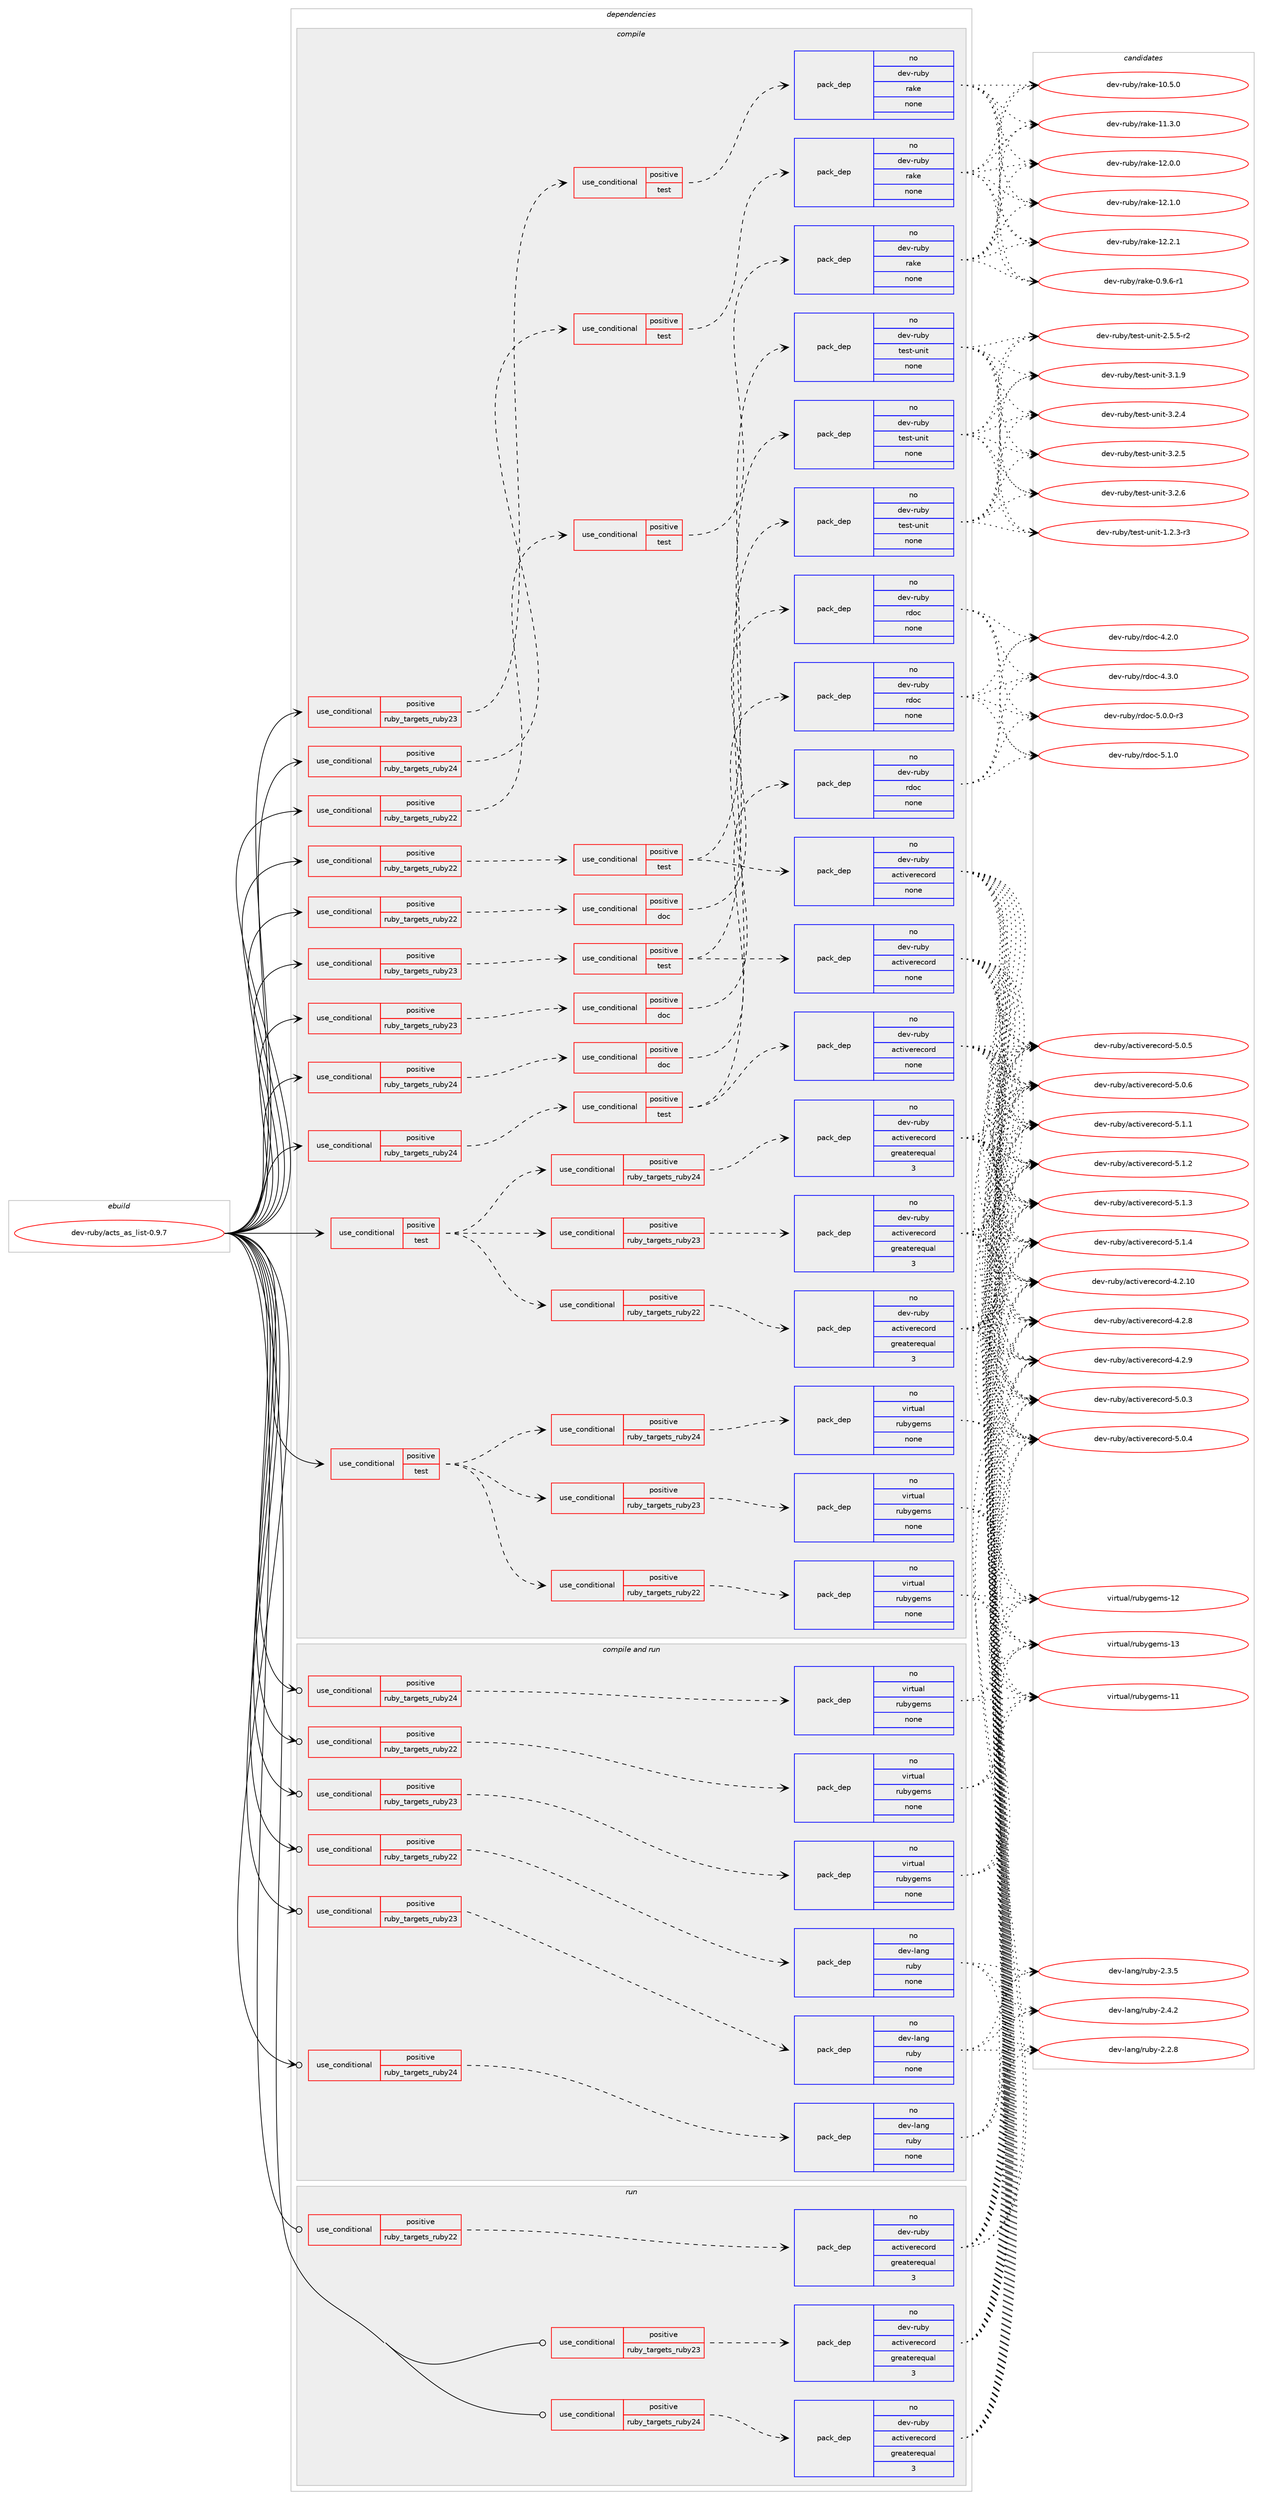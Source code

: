 digraph prolog {

# *************
# Graph options
# *************

newrank=true;
concentrate=true;
compound=true;
graph [rankdir=LR,fontname=Helvetica,fontsize=10,ranksep=1.5];#, ranksep=2.5, nodesep=0.2];
edge  [arrowhead=vee];
node  [fontname=Helvetica,fontsize=10];

# **********
# The ebuild
# **********

subgraph cluster_leftcol {
color=gray;
rank=same;
label=<<i>ebuild</i>>;
id [label="dev-ruby/acts_as_list-0.9.7", color=red, width=4, href="../dev-ruby/acts_as_list-0.9.7.svg"];
}

# ****************
# The dependencies
# ****************

subgraph cluster_midcol {
color=gray;
label=<<i>dependencies</i>>;
subgraph cluster_compile {
fillcolor="#eeeeee";
style=filled;
label=<<i>compile</i>>;
subgraph cond50872 {
dependency226817 [label=<<TABLE BORDER="0" CELLBORDER="1" CELLSPACING="0" CELLPADDING="4"><TR><TD ROWSPAN="3" CELLPADDING="10">use_conditional</TD></TR><TR><TD>positive</TD></TR><TR><TD>ruby_targets_ruby22</TD></TR></TABLE>>, shape=none, color=red];
subgraph cond50873 {
dependency226818 [label=<<TABLE BORDER="0" CELLBORDER="1" CELLSPACING="0" CELLPADDING="4"><TR><TD ROWSPAN="3" CELLPADDING="10">use_conditional</TD></TR><TR><TD>positive</TD></TR><TR><TD>doc</TD></TR></TABLE>>, shape=none, color=red];
subgraph pack171887 {
dependency226819 [label=<<TABLE BORDER="0" CELLBORDER="1" CELLSPACING="0" CELLPADDING="4" WIDTH="220"><TR><TD ROWSPAN="6" CELLPADDING="30">pack_dep</TD></TR><TR><TD WIDTH="110">no</TD></TR><TR><TD>dev-ruby</TD></TR><TR><TD>rdoc</TD></TR><TR><TD>none</TD></TR><TR><TD></TD></TR></TABLE>>, shape=none, color=blue];
}
dependency226818:e -> dependency226819:w [weight=20,style="dashed",arrowhead="vee"];
}
dependency226817:e -> dependency226818:w [weight=20,style="dashed",arrowhead="vee"];
}
id:e -> dependency226817:w [weight=20,style="solid",arrowhead="vee"];
subgraph cond50874 {
dependency226820 [label=<<TABLE BORDER="0" CELLBORDER="1" CELLSPACING="0" CELLPADDING="4"><TR><TD ROWSPAN="3" CELLPADDING="10">use_conditional</TD></TR><TR><TD>positive</TD></TR><TR><TD>ruby_targets_ruby22</TD></TR></TABLE>>, shape=none, color=red];
subgraph cond50875 {
dependency226821 [label=<<TABLE BORDER="0" CELLBORDER="1" CELLSPACING="0" CELLPADDING="4"><TR><TD ROWSPAN="3" CELLPADDING="10">use_conditional</TD></TR><TR><TD>positive</TD></TR><TR><TD>test</TD></TR></TABLE>>, shape=none, color=red];
subgraph pack171888 {
dependency226822 [label=<<TABLE BORDER="0" CELLBORDER="1" CELLSPACING="0" CELLPADDING="4" WIDTH="220"><TR><TD ROWSPAN="6" CELLPADDING="30">pack_dep</TD></TR><TR><TD WIDTH="110">no</TD></TR><TR><TD>dev-ruby</TD></TR><TR><TD>rake</TD></TR><TR><TD>none</TD></TR><TR><TD></TD></TR></TABLE>>, shape=none, color=blue];
}
dependency226821:e -> dependency226822:w [weight=20,style="dashed",arrowhead="vee"];
}
dependency226820:e -> dependency226821:w [weight=20,style="dashed",arrowhead="vee"];
}
id:e -> dependency226820:w [weight=20,style="solid",arrowhead="vee"];
subgraph cond50876 {
dependency226823 [label=<<TABLE BORDER="0" CELLBORDER="1" CELLSPACING="0" CELLPADDING="4"><TR><TD ROWSPAN="3" CELLPADDING="10">use_conditional</TD></TR><TR><TD>positive</TD></TR><TR><TD>ruby_targets_ruby22</TD></TR></TABLE>>, shape=none, color=red];
subgraph cond50877 {
dependency226824 [label=<<TABLE BORDER="0" CELLBORDER="1" CELLSPACING="0" CELLPADDING="4"><TR><TD ROWSPAN="3" CELLPADDING="10">use_conditional</TD></TR><TR><TD>positive</TD></TR><TR><TD>test</TD></TR></TABLE>>, shape=none, color=red];
subgraph pack171889 {
dependency226825 [label=<<TABLE BORDER="0" CELLBORDER="1" CELLSPACING="0" CELLPADDING="4" WIDTH="220"><TR><TD ROWSPAN="6" CELLPADDING="30">pack_dep</TD></TR><TR><TD WIDTH="110">no</TD></TR><TR><TD>dev-ruby</TD></TR><TR><TD>test-unit</TD></TR><TR><TD>none</TD></TR><TR><TD></TD></TR></TABLE>>, shape=none, color=blue];
}
dependency226824:e -> dependency226825:w [weight=20,style="dashed",arrowhead="vee"];
subgraph pack171890 {
dependency226826 [label=<<TABLE BORDER="0" CELLBORDER="1" CELLSPACING="0" CELLPADDING="4" WIDTH="220"><TR><TD ROWSPAN="6" CELLPADDING="30">pack_dep</TD></TR><TR><TD WIDTH="110">no</TD></TR><TR><TD>dev-ruby</TD></TR><TR><TD>activerecord</TD></TR><TR><TD>none</TD></TR><TR><TD></TD></TR></TABLE>>, shape=none, color=blue];
}
dependency226824:e -> dependency226826:w [weight=20,style="dashed",arrowhead="vee"];
}
dependency226823:e -> dependency226824:w [weight=20,style="dashed",arrowhead="vee"];
}
id:e -> dependency226823:w [weight=20,style="solid",arrowhead="vee"];
subgraph cond50878 {
dependency226827 [label=<<TABLE BORDER="0" CELLBORDER="1" CELLSPACING="0" CELLPADDING="4"><TR><TD ROWSPAN="3" CELLPADDING="10">use_conditional</TD></TR><TR><TD>positive</TD></TR><TR><TD>ruby_targets_ruby23</TD></TR></TABLE>>, shape=none, color=red];
subgraph cond50879 {
dependency226828 [label=<<TABLE BORDER="0" CELLBORDER="1" CELLSPACING="0" CELLPADDING="4"><TR><TD ROWSPAN="3" CELLPADDING="10">use_conditional</TD></TR><TR><TD>positive</TD></TR><TR><TD>doc</TD></TR></TABLE>>, shape=none, color=red];
subgraph pack171891 {
dependency226829 [label=<<TABLE BORDER="0" CELLBORDER="1" CELLSPACING="0" CELLPADDING="4" WIDTH="220"><TR><TD ROWSPAN="6" CELLPADDING="30">pack_dep</TD></TR><TR><TD WIDTH="110">no</TD></TR><TR><TD>dev-ruby</TD></TR><TR><TD>rdoc</TD></TR><TR><TD>none</TD></TR><TR><TD></TD></TR></TABLE>>, shape=none, color=blue];
}
dependency226828:e -> dependency226829:w [weight=20,style="dashed",arrowhead="vee"];
}
dependency226827:e -> dependency226828:w [weight=20,style="dashed",arrowhead="vee"];
}
id:e -> dependency226827:w [weight=20,style="solid",arrowhead="vee"];
subgraph cond50880 {
dependency226830 [label=<<TABLE BORDER="0" CELLBORDER="1" CELLSPACING="0" CELLPADDING="4"><TR><TD ROWSPAN="3" CELLPADDING="10">use_conditional</TD></TR><TR><TD>positive</TD></TR><TR><TD>ruby_targets_ruby23</TD></TR></TABLE>>, shape=none, color=red];
subgraph cond50881 {
dependency226831 [label=<<TABLE BORDER="0" CELLBORDER="1" CELLSPACING="0" CELLPADDING="4"><TR><TD ROWSPAN="3" CELLPADDING="10">use_conditional</TD></TR><TR><TD>positive</TD></TR><TR><TD>test</TD></TR></TABLE>>, shape=none, color=red];
subgraph pack171892 {
dependency226832 [label=<<TABLE BORDER="0" CELLBORDER="1" CELLSPACING="0" CELLPADDING="4" WIDTH="220"><TR><TD ROWSPAN="6" CELLPADDING="30">pack_dep</TD></TR><TR><TD WIDTH="110">no</TD></TR><TR><TD>dev-ruby</TD></TR><TR><TD>rake</TD></TR><TR><TD>none</TD></TR><TR><TD></TD></TR></TABLE>>, shape=none, color=blue];
}
dependency226831:e -> dependency226832:w [weight=20,style="dashed",arrowhead="vee"];
}
dependency226830:e -> dependency226831:w [weight=20,style="dashed",arrowhead="vee"];
}
id:e -> dependency226830:w [weight=20,style="solid",arrowhead="vee"];
subgraph cond50882 {
dependency226833 [label=<<TABLE BORDER="0" CELLBORDER="1" CELLSPACING="0" CELLPADDING="4"><TR><TD ROWSPAN="3" CELLPADDING="10">use_conditional</TD></TR><TR><TD>positive</TD></TR><TR><TD>ruby_targets_ruby23</TD></TR></TABLE>>, shape=none, color=red];
subgraph cond50883 {
dependency226834 [label=<<TABLE BORDER="0" CELLBORDER="1" CELLSPACING="0" CELLPADDING="4"><TR><TD ROWSPAN="3" CELLPADDING="10">use_conditional</TD></TR><TR><TD>positive</TD></TR><TR><TD>test</TD></TR></TABLE>>, shape=none, color=red];
subgraph pack171893 {
dependency226835 [label=<<TABLE BORDER="0" CELLBORDER="1" CELLSPACING="0" CELLPADDING="4" WIDTH="220"><TR><TD ROWSPAN="6" CELLPADDING="30">pack_dep</TD></TR><TR><TD WIDTH="110">no</TD></TR><TR><TD>dev-ruby</TD></TR><TR><TD>test-unit</TD></TR><TR><TD>none</TD></TR><TR><TD></TD></TR></TABLE>>, shape=none, color=blue];
}
dependency226834:e -> dependency226835:w [weight=20,style="dashed",arrowhead="vee"];
subgraph pack171894 {
dependency226836 [label=<<TABLE BORDER="0" CELLBORDER="1" CELLSPACING="0" CELLPADDING="4" WIDTH="220"><TR><TD ROWSPAN="6" CELLPADDING="30">pack_dep</TD></TR><TR><TD WIDTH="110">no</TD></TR><TR><TD>dev-ruby</TD></TR><TR><TD>activerecord</TD></TR><TR><TD>none</TD></TR><TR><TD></TD></TR></TABLE>>, shape=none, color=blue];
}
dependency226834:e -> dependency226836:w [weight=20,style="dashed",arrowhead="vee"];
}
dependency226833:e -> dependency226834:w [weight=20,style="dashed",arrowhead="vee"];
}
id:e -> dependency226833:w [weight=20,style="solid",arrowhead="vee"];
subgraph cond50884 {
dependency226837 [label=<<TABLE BORDER="0" CELLBORDER="1" CELLSPACING="0" CELLPADDING="4"><TR><TD ROWSPAN="3" CELLPADDING="10">use_conditional</TD></TR><TR><TD>positive</TD></TR><TR><TD>ruby_targets_ruby24</TD></TR></TABLE>>, shape=none, color=red];
subgraph cond50885 {
dependency226838 [label=<<TABLE BORDER="0" CELLBORDER="1" CELLSPACING="0" CELLPADDING="4"><TR><TD ROWSPAN="3" CELLPADDING="10">use_conditional</TD></TR><TR><TD>positive</TD></TR><TR><TD>doc</TD></TR></TABLE>>, shape=none, color=red];
subgraph pack171895 {
dependency226839 [label=<<TABLE BORDER="0" CELLBORDER="1" CELLSPACING="0" CELLPADDING="4" WIDTH="220"><TR><TD ROWSPAN="6" CELLPADDING="30">pack_dep</TD></TR><TR><TD WIDTH="110">no</TD></TR><TR><TD>dev-ruby</TD></TR><TR><TD>rdoc</TD></TR><TR><TD>none</TD></TR><TR><TD></TD></TR></TABLE>>, shape=none, color=blue];
}
dependency226838:e -> dependency226839:w [weight=20,style="dashed",arrowhead="vee"];
}
dependency226837:e -> dependency226838:w [weight=20,style="dashed",arrowhead="vee"];
}
id:e -> dependency226837:w [weight=20,style="solid",arrowhead="vee"];
subgraph cond50886 {
dependency226840 [label=<<TABLE BORDER="0" CELLBORDER="1" CELLSPACING="0" CELLPADDING="4"><TR><TD ROWSPAN="3" CELLPADDING="10">use_conditional</TD></TR><TR><TD>positive</TD></TR><TR><TD>ruby_targets_ruby24</TD></TR></TABLE>>, shape=none, color=red];
subgraph cond50887 {
dependency226841 [label=<<TABLE BORDER="0" CELLBORDER="1" CELLSPACING="0" CELLPADDING="4"><TR><TD ROWSPAN="3" CELLPADDING="10">use_conditional</TD></TR><TR><TD>positive</TD></TR><TR><TD>test</TD></TR></TABLE>>, shape=none, color=red];
subgraph pack171896 {
dependency226842 [label=<<TABLE BORDER="0" CELLBORDER="1" CELLSPACING="0" CELLPADDING="4" WIDTH="220"><TR><TD ROWSPAN="6" CELLPADDING="30">pack_dep</TD></TR><TR><TD WIDTH="110">no</TD></TR><TR><TD>dev-ruby</TD></TR><TR><TD>rake</TD></TR><TR><TD>none</TD></TR><TR><TD></TD></TR></TABLE>>, shape=none, color=blue];
}
dependency226841:e -> dependency226842:w [weight=20,style="dashed",arrowhead="vee"];
}
dependency226840:e -> dependency226841:w [weight=20,style="dashed",arrowhead="vee"];
}
id:e -> dependency226840:w [weight=20,style="solid",arrowhead="vee"];
subgraph cond50888 {
dependency226843 [label=<<TABLE BORDER="0" CELLBORDER="1" CELLSPACING="0" CELLPADDING="4"><TR><TD ROWSPAN="3" CELLPADDING="10">use_conditional</TD></TR><TR><TD>positive</TD></TR><TR><TD>ruby_targets_ruby24</TD></TR></TABLE>>, shape=none, color=red];
subgraph cond50889 {
dependency226844 [label=<<TABLE BORDER="0" CELLBORDER="1" CELLSPACING="0" CELLPADDING="4"><TR><TD ROWSPAN="3" CELLPADDING="10">use_conditional</TD></TR><TR><TD>positive</TD></TR><TR><TD>test</TD></TR></TABLE>>, shape=none, color=red];
subgraph pack171897 {
dependency226845 [label=<<TABLE BORDER="0" CELLBORDER="1" CELLSPACING="0" CELLPADDING="4" WIDTH="220"><TR><TD ROWSPAN="6" CELLPADDING="30">pack_dep</TD></TR><TR><TD WIDTH="110">no</TD></TR><TR><TD>dev-ruby</TD></TR><TR><TD>test-unit</TD></TR><TR><TD>none</TD></TR><TR><TD></TD></TR></TABLE>>, shape=none, color=blue];
}
dependency226844:e -> dependency226845:w [weight=20,style="dashed",arrowhead="vee"];
subgraph pack171898 {
dependency226846 [label=<<TABLE BORDER="0" CELLBORDER="1" CELLSPACING="0" CELLPADDING="4" WIDTH="220"><TR><TD ROWSPAN="6" CELLPADDING="30">pack_dep</TD></TR><TR><TD WIDTH="110">no</TD></TR><TR><TD>dev-ruby</TD></TR><TR><TD>activerecord</TD></TR><TR><TD>none</TD></TR><TR><TD></TD></TR></TABLE>>, shape=none, color=blue];
}
dependency226844:e -> dependency226846:w [weight=20,style="dashed",arrowhead="vee"];
}
dependency226843:e -> dependency226844:w [weight=20,style="dashed",arrowhead="vee"];
}
id:e -> dependency226843:w [weight=20,style="solid",arrowhead="vee"];
subgraph cond50890 {
dependency226847 [label=<<TABLE BORDER="0" CELLBORDER="1" CELLSPACING="0" CELLPADDING="4"><TR><TD ROWSPAN="3" CELLPADDING="10">use_conditional</TD></TR><TR><TD>positive</TD></TR><TR><TD>test</TD></TR></TABLE>>, shape=none, color=red];
subgraph cond50891 {
dependency226848 [label=<<TABLE BORDER="0" CELLBORDER="1" CELLSPACING="0" CELLPADDING="4"><TR><TD ROWSPAN="3" CELLPADDING="10">use_conditional</TD></TR><TR><TD>positive</TD></TR><TR><TD>ruby_targets_ruby22</TD></TR></TABLE>>, shape=none, color=red];
subgraph pack171899 {
dependency226849 [label=<<TABLE BORDER="0" CELLBORDER="1" CELLSPACING="0" CELLPADDING="4" WIDTH="220"><TR><TD ROWSPAN="6" CELLPADDING="30">pack_dep</TD></TR><TR><TD WIDTH="110">no</TD></TR><TR><TD>dev-ruby</TD></TR><TR><TD>activerecord</TD></TR><TR><TD>greaterequal</TD></TR><TR><TD>3</TD></TR></TABLE>>, shape=none, color=blue];
}
dependency226848:e -> dependency226849:w [weight=20,style="dashed",arrowhead="vee"];
}
dependency226847:e -> dependency226848:w [weight=20,style="dashed",arrowhead="vee"];
subgraph cond50892 {
dependency226850 [label=<<TABLE BORDER="0" CELLBORDER="1" CELLSPACING="0" CELLPADDING="4"><TR><TD ROWSPAN="3" CELLPADDING="10">use_conditional</TD></TR><TR><TD>positive</TD></TR><TR><TD>ruby_targets_ruby23</TD></TR></TABLE>>, shape=none, color=red];
subgraph pack171900 {
dependency226851 [label=<<TABLE BORDER="0" CELLBORDER="1" CELLSPACING="0" CELLPADDING="4" WIDTH="220"><TR><TD ROWSPAN="6" CELLPADDING="30">pack_dep</TD></TR><TR><TD WIDTH="110">no</TD></TR><TR><TD>dev-ruby</TD></TR><TR><TD>activerecord</TD></TR><TR><TD>greaterequal</TD></TR><TR><TD>3</TD></TR></TABLE>>, shape=none, color=blue];
}
dependency226850:e -> dependency226851:w [weight=20,style="dashed",arrowhead="vee"];
}
dependency226847:e -> dependency226850:w [weight=20,style="dashed",arrowhead="vee"];
subgraph cond50893 {
dependency226852 [label=<<TABLE BORDER="0" CELLBORDER="1" CELLSPACING="0" CELLPADDING="4"><TR><TD ROWSPAN="3" CELLPADDING="10">use_conditional</TD></TR><TR><TD>positive</TD></TR><TR><TD>ruby_targets_ruby24</TD></TR></TABLE>>, shape=none, color=red];
subgraph pack171901 {
dependency226853 [label=<<TABLE BORDER="0" CELLBORDER="1" CELLSPACING="0" CELLPADDING="4" WIDTH="220"><TR><TD ROWSPAN="6" CELLPADDING="30">pack_dep</TD></TR><TR><TD WIDTH="110">no</TD></TR><TR><TD>dev-ruby</TD></TR><TR><TD>activerecord</TD></TR><TR><TD>greaterequal</TD></TR><TR><TD>3</TD></TR></TABLE>>, shape=none, color=blue];
}
dependency226852:e -> dependency226853:w [weight=20,style="dashed",arrowhead="vee"];
}
dependency226847:e -> dependency226852:w [weight=20,style="dashed",arrowhead="vee"];
}
id:e -> dependency226847:w [weight=20,style="solid",arrowhead="vee"];
subgraph cond50894 {
dependency226854 [label=<<TABLE BORDER="0" CELLBORDER="1" CELLSPACING="0" CELLPADDING="4"><TR><TD ROWSPAN="3" CELLPADDING="10">use_conditional</TD></TR><TR><TD>positive</TD></TR><TR><TD>test</TD></TR></TABLE>>, shape=none, color=red];
subgraph cond50895 {
dependency226855 [label=<<TABLE BORDER="0" CELLBORDER="1" CELLSPACING="0" CELLPADDING="4"><TR><TD ROWSPAN="3" CELLPADDING="10">use_conditional</TD></TR><TR><TD>positive</TD></TR><TR><TD>ruby_targets_ruby22</TD></TR></TABLE>>, shape=none, color=red];
subgraph pack171902 {
dependency226856 [label=<<TABLE BORDER="0" CELLBORDER="1" CELLSPACING="0" CELLPADDING="4" WIDTH="220"><TR><TD ROWSPAN="6" CELLPADDING="30">pack_dep</TD></TR><TR><TD WIDTH="110">no</TD></TR><TR><TD>virtual</TD></TR><TR><TD>rubygems</TD></TR><TR><TD>none</TD></TR><TR><TD></TD></TR></TABLE>>, shape=none, color=blue];
}
dependency226855:e -> dependency226856:w [weight=20,style="dashed",arrowhead="vee"];
}
dependency226854:e -> dependency226855:w [weight=20,style="dashed",arrowhead="vee"];
subgraph cond50896 {
dependency226857 [label=<<TABLE BORDER="0" CELLBORDER="1" CELLSPACING="0" CELLPADDING="4"><TR><TD ROWSPAN="3" CELLPADDING="10">use_conditional</TD></TR><TR><TD>positive</TD></TR><TR><TD>ruby_targets_ruby23</TD></TR></TABLE>>, shape=none, color=red];
subgraph pack171903 {
dependency226858 [label=<<TABLE BORDER="0" CELLBORDER="1" CELLSPACING="0" CELLPADDING="4" WIDTH="220"><TR><TD ROWSPAN="6" CELLPADDING="30">pack_dep</TD></TR><TR><TD WIDTH="110">no</TD></TR><TR><TD>virtual</TD></TR><TR><TD>rubygems</TD></TR><TR><TD>none</TD></TR><TR><TD></TD></TR></TABLE>>, shape=none, color=blue];
}
dependency226857:e -> dependency226858:w [weight=20,style="dashed",arrowhead="vee"];
}
dependency226854:e -> dependency226857:w [weight=20,style="dashed",arrowhead="vee"];
subgraph cond50897 {
dependency226859 [label=<<TABLE BORDER="0" CELLBORDER="1" CELLSPACING="0" CELLPADDING="4"><TR><TD ROWSPAN="3" CELLPADDING="10">use_conditional</TD></TR><TR><TD>positive</TD></TR><TR><TD>ruby_targets_ruby24</TD></TR></TABLE>>, shape=none, color=red];
subgraph pack171904 {
dependency226860 [label=<<TABLE BORDER="0" CELLBORDER="1" CELLSPACING="0" CELLPADDING="4" WIDTH="220"><TR><TD ROWSPAN="6" CELLPADDING="30">pack_dep</TD></TR><TR><TD WIDTH="110">no</TD></TR><TR><TD>virtual</TD></TR><TR><TD>rubygems</TD></TR><TR><TD>none</TD></TR><TR><TD></TD></TR></TABLE>>, shape=none, color=blue];
}
dependency226859:e -> dependency226860:w [weight=20,style="dashed",arrowhead="vee"];
}
dependency226854:e -> dependency226859:w [weight=20,style="dashed",arrowhead="vee"];
}
id:e -> dependency226854:w [weight=20,style="solid",arrowhead="vee"];
}
subgraph cluster_compileandrun {
fillcolor="#eeeeee";
style=filled;
label=<<i>compile and run</i>>;
subgraph cond50898 {
dependency226861 [label=<<TABLE BORDER="0" CELLBORDER="1" CELLSPACING="0" CELLPADDING="4"><TR><TD ROWSPAN="3" CELLPADDING="10">use_conditional</TD></TR><TR><TD>positive</TD></TR><TR><TD>ruby_targets_ruby22</TD></TR></TABLE>>, shape=none, color=red];
subgraph pack171905 {
dependency226862 [label=<<TABLE BORDER="0" CELLBORDER="1" CELLSPACING="0" CELLPADDING="4" WIDTH="220"><TR><TD ROWSPAN="6" CELLPADDING="30">pack_dep</TD></TR><TR><TD WIDTH="110">no</TD></TR><TR><TD>dev-lang</TD></TR><TR><TD>ruby</TD></TR><TR><TD>none</TD></TR><TR><TD></TD></TR></TABLE>>, shape=none, color=blue];
}
dependency226861:e -> dependency226862:w [weight=20,style="dashed",arrowhead="vee"];
}
id:e -> dependency226861:w [weight=20,style="solid",arrowhead="odotvee"];
subgraph cond50899 {
dependency226863 [label=<<TABLE BORDER="0" CELLBORDER="1" CELLSPACING="0" CELLPADDING="4"><TR><TD ROWSPAN="3" CELLPADDING="10">use_conditional</TD></TR><TR><TD>positive</TD></TR><TR><TD>ruby_targets_ruby22</TD></TR></TABLE>>, shape=none, color=red];
subgraph pack171906 {
dependency226864 [label=<<TABLE BORDER="0" CELLBORDER="1" CELLSPACING="0" CELLPADDING="4" WIDTH="220"><TR><TD ROWSPAN="6" CELLPADDING="30">pack_dep</TD></TR><TR><TD WIDTH="110">no</TD></TR><TR><TD>virtual</TD></TR><TR><TD>rubygems</TD></TR><TR><TD>none</TD></TR><TR><TD></TD></TR></TABLE>>, shape=none, color=blue];
}
dependency226863:e -> dependency226864:w [weight=20,style="dashed",arrowhead="vee"];
}
id:e -> dependency226863:w [weight=20,style="solid",arrowhead="odotvee"];
subgraph cond50900 {
dependency226865 [label=<<TABLE BORDER="0" CELLBORDER="1" CELLSPACING="0" CELLPADDING="4"><TR><TD ROWSPAN="3" CELLPADDING="10">use_conditional</TD></TR><TR><TD>positive</TD></TR><TR><TD>ruby_targets_ruby23</TD></TR></TABLE>>, shape=none, color=red];
subgraph pack171907 {
dependency226866 [label=<<TABLE BORDER="0" CELLBORDER="1" CELLSPACING="0" CELLPADDING="4" WIDTH="220"><TR><TD ROWSPAN="6" CELLPADDING="30">pack_dep</TD></TR><TR><TD WIDTH="110">no</TD></TR><TR><TD>dev-lang</TD></TR><TR><TD>ruby</TD></TR><TR><TD>none</TD></TR><TR><TD></TD></TR></TABLE>>, shape=none, color=blue];
}
dependency226865:e -> dependency226866:w [weight=20,style="dashed",arrowhead="vee"];
}
id:e -> dependency226865:w [weight=20,style="solid",arrowhead="odotvee"];
subgraph cond50901 {
dependency226867 [label=<<TABLE BORDER="0" CELLBORDER="1" CELLSPACING="0" CELLPADDING="4"><TR><TD ROWSPAN="3" CELLPADDING="10">use_conditional</TD></TR><TR><TD>positive</TD></TR><TR><TD>ruby_targets_ruby23</TD></TR></TABLE>>, shape=none, color=red];
subgraph pack171908 {
dependency226868 [label=<<TABLE BORDER="0" CELLBORDER="1" CELLSPACING="0" CELLPADDING="4" WIDTH="220"><TR><TD ROWSPAN="6" CELLPADDING="30">pack_dep</TD></TR><TR><TD WIDTH="110">no</TD></TR><TR><TD>virtual</TD></TR><TR><TD>rubygems</TD></TR><TR><TD>none</TD></TR><TR><TD></TD></TR></TABLE>>, shape=none, color=blue];
}
dependency226867:e -> dependency226868:w [weight=20,style="dashed",arrowhead="vee"];
}
id:e -> dependency226867:w [weight=20,style="solid",arrowhead="odotvee"];
subgraph cond50902 {
dependency226869 [label=<<TABLE BORDER="0" CELLBORDER="1" CELLSPACING="0" CELLPADDING="4"><TR><TD ROWSPAN="3" CELLPADDING="10">use_conditional</TD></TR><TR><TD>positive</TD></TR><TR><TD>ruby_targets_ruby24</TD></TR></TABLE>>, shape=none, color=red];
subgraph pack171909 {
dependency226870 [label=<<TABLE BORDER="0" CELLBORDER="1" CELLSPACING="0" CELLPADDING="4" WIDTH="220"><TR><TD ROWSPAN="6" CELLPADDING="30">pack_dep</TD></TR><TR><TD WIDTH="110">no</TD></TR><TR><TD>dev-lang</TD></TR><TR><TD>ruby</TD></TR><TR><TD>none</TD></TR><TR><TD></TD></TR></TABLE>>, shape=none, color=blue];
}
dependency226869:e -> dependency226870:w [weight=20,style="dashed",arrowhead="vee"];
}
id:e -> dependency226869:w [weight=20,style="solid",arrowhead="odotvee"];
subgraph cond50903 {
dependency226871 [label=<<TABLE BORDER="0" CELLBORDER="1" CELLSPACING="0" CELLPADDING="4"><TR><TD ROWSPAN="3" CELLPADDING="10">use_conditional</TD></TR><TR><TD>positive</TD></TR><TR><TD>ruby_targets_ruby24</TD></TR></TABLE>>, shape=none, color=red];
subgraph pack171910 {
dependency226872 [label=<<TABLE BORDER="0" CELLBORDER="1" CELLSPACING="0" CELLPADDING="4" WIDTH="220"><TR><TD ROWSPAN="6" CELLPADDING="30">pack_dep</TD></TR><TR><TD WIDTH="110">no</TD></TR><TR><TD>virtual</TD></TR><TR><TD>rubygems</TD></TR><TR><TD>none</TD></TR><TR><TD></TD></TR></TABLE>>, shape=none, color=blue];
}
dependency226871:e -> dependency226872:w [weight=20,style="dashed",arrowhead="vee"];
}
id:e -> dependency226871:w [weight=20,style="solid",arrowhead="odotvee"];
}
subgraph cluster_run {
fillcolor="#eeeeee";
style=filled;
label=<<i>run</i>>;
subgraph cond50904 {
dependency226873 [label=<<TABLE BORDER="0" CELLBORDER="1" CELLSPACING="0" CELLPADDING="4"><TR><TD ROWSPAN="3" CELLPADDING="10">use_conditional</TD></TR><TR><TD>positive</TD></TR><TR><TD>ruby_targets_ruby22</TD></TR></TABLE>>, shape=none, color=red];
subgraph pack171911 {
dependency226874 [label=<<TABLE BORDER="0" CELLBORDER="1" CELLSPACING="0" CELLPADDING="4" WIDTH="220"><TR><TD ROWSPAN="6" CELLPADDING="30">pack_dep</TD></TR><TR><TD WIDTH="110">no</TD></TR><TR><TD>dev-ruby</TD></TR><TR><TD>activerecord</TD></TR><TR><TD>greaterequal</TD></TR><TR><TD>3</TD></TR></TABLE>>, shape=none, color=blue];
}
dependency226873:e -> dependency226874:w [weight=20,style="dashed",arrowhead="vee"];
}
id:e -> dependency226873:w [weight=20,style="solid",arrowhead="odot"];
subgraph cond50905 {
dependency226875 [label=<<TABLE BORDER="0" CELLBORDER="1" CELLSPACING="0" CELLPADDING="4"><TR><TD ROWSPAN="3" CELLPADDING="10">use_conditional</TD></TR><TR><TD>positive</TD></TR><TR><TD>ruby_targets_ruby23</TD></TR></TABLE>>, shape=none, color=red];
subgraph pack171912 {
dependency226876 [label=<<TABLE BORDER="0" CELLBORDER="1" CELLSPACING="0" CELLPADDING="4" WIDTH="220"><TR><TD ROWSPAN="6" CELLPADDING="30">pack_dep</TD></TR><TR><TD WIDTH="110">no</TD></TR><TR><TD>dev-ruby</TD></TR><TR><TD>activerecord</TD></TR><TR><TD>greaterequal</TD></TR><TR><TD>3</TD></TR></TABLE>>, shape=none, color=blue];
}
dependency226875:e -> dependency226876:w [weight=20,style="dashed",arrowhead="vee"];
}
id:e -> dependency226875:w [weight=20,style="solid",arrowhead="odot"];
subgraph cond50906 {
dependency226877 [label=<<TABLE BORDER="0" CELLBORDER="1" CELLSPACING="0" CELLPADDING="4"><TR><TD ROWSPAN="3" CELLPADDING="10">use_conditional</TD></TR><TR><TD>positive</TD></TR><TR><TD>ruby_targets_ruby24</TD></TR></TABLE>>, shape=none, color=red];
subgraph pack171913 {
dependency226878 [label=<<TABLE BORDER="0" CELLBORDER="1" CELLSPACING="0" CELLPADDING="4" WIDTH="220"><TR><TD ROWSPAN="6" CELLPADDING="30">pack_dep</TD></TR><TR><TD WIDTH="110">no</TD></TR><TR><TD>dev-ruby</TD></TR><TR><TD>activerecord</TD></TR><TR><TD>greaterequal</TD></TR><TR><TD>3</TD></TR></TABLE>>, shape=none, color=blue];
}
dependency226877:e -> dependency226878:w [weight=20,style="dashed",arrowhead="vee"];
}
id:e -> dependency226877:w [weight=20,style="solid",arrowhead="odot"];
}
}

# **************
# The candidates
# **************

subgraph cluster_choices {
rank=same;
color=gray;
label=<<i>candidates</i>>;

subgraph choice171887 {
color=black;
nodesep=1;
choice10010111845114117981214711410011199455246504648 [label="dev-ruby/rdoc-4.2.0", color=red, width=4,href="../dev-ruby/rdoc-4.2.0.svg"];
choice10010111845114117981214711410011199455246514648 [label="dev-ruby/rdoc-4.3.0", color=red, width=4,href="../dev-ruby/rdoc-4.3.0.svg"];
choice100101118451141179812147114100111994553464846484511451 [label="dev-ruby/rdoc-5.0.0-r3", color=red, width=4,href="../dev-ruby/rdoc-5.0.0-r3.svg"];
choice10010111845114117981214711410011199455346494648 [label="dev-ruby/rdoc-5.1.0", color=red, width=4,href="../dev-ruby/rdoc-5.1.0.svg"];
dependency226819:e -> choice10010111845114117981214711410011199455246504648:w [style=dotted,weight="100"];
dependency226819:e -> choice10010111845114117981214711410011199455246514648:w [style=dotted,weight="100"];
dependency226819:e -> choice100101118451141179812147114100111994553464846484511451:w [style=dotted,weight="100"];
dependency226819:e -> choice10010111845114117981214711410011199455346494648:w [style=dotted,weight="100"];
}
subgraph choice171888 {
color=black;
nodesep=1;
choice100101118451141179812147114971071014548465746544511449 [label="dev-ruby/rake-0.9.6-r1", color=red, width=4,href="../dev-ruby/rake-0.9.6-r1.svg"];
choice1001011184511411798121471149710710145494846534648 [label="dev-ruby/rake-10.5.0", color=red, width=4,href="../dev-ruby/rake-10.5.0.svg"];
choice1001011184511411798121471149710710145494946514648 [label="dev-ruby/rake-11.3.0", color=red, width=4,href="../dev-ruby/rake-11.3.0.svg"];
choice1001011184511411798121471149710710145495046484648 [label="dev-ruby/rake-12.0.0", color=red, width=4,href="../dev-ruby/rake-12.0.0.svg"];
choice1001011184511411798121471149710710145495046494648 [label="dev-ruby/rake-12.1.0", color=red, width=4,href="../dev-ruby/rake-12.1.0.svg"];
choice1001011184511411798121471149710710145495046504649 [label="dev-ruby/rake-12.2.1", color=red, width=4,href="../dev-ruby/rake-12.2.1.svg"];
dependency226822:e -> choice100101118451141179812147114971071014548465746544511449:w [style=dotted,weight="100"];
dependency226822:e -> choice1001011184511411798121471149710710145494846534648:w [style=dotted,weight="100"];
dependency226822:e -> choice1001011184511411798121471149710710145494946514648:w [style=dotted,weight="100"];
dependency226822:e -> choice1001011184511411798121471149710710145495046484648:w [style=dotted,weight="100"];
dependency226822:e -> choice1001011184511411798121471149710710145495046494648:w [style=dotted,weight="100"];
dependency226822:e -> choice1001011184511411798121471149710710145495046504649:w [style=dotted,weight="100"];
}
subgraph choice171889 {
color=black;
nodesep=1;
choice100101118451141179812147116101115116451171101051164549465046514511451 [label="dev-ruby/test-unit-1.2.3-r3", color=red, width=4,href="../dev-ruby/test-unit-1.2.3-r3.svg"];
choice100101118451141179812147116101115116451171101051164550465346534511450 [label="dev-ruby/test-unit-2.5.5-r2", color=red, width=4,href="../dev-ruby/test-unit-2.5.5-r2.svg"];
choice10010111845114117981214711610111511645117110105116455146494657 [label="dev-ruby/test-unit-3.1.9", color=red, width=4,href="../dev-ruby/test-unit-3.1.9.svg"];
choice10010111845114117981214711610111511645117110105116455146504652 [label="dev-ruby/test-unit-3.2.4", color=red, width=4,href="../dev-ruby/test-unit-3.2.4.svg"];
choice10010111845114117981214711610111511645117110105116455146504653 [label="dev-ruby/test-unit-3.2.5", color=red, width=4,href="../dev-ruby/test-unit-3.2.5.svg"];
choice10010111845114117981214711610111511645117110105116455146504654 [label="dev-ruby/test-unit-3.2.6", color=red, width=4,href="../dev-ruby/test-unit-3.2.6.svg"];
dependency226825:e -> choice100101118451141179812147116101115116451171101051164549465046514511451:w [style=dotted,weight="100"];
dependency226825:e -> choice100101118451141179812147116101115116451171101051164550465346534511450:w [style=dotted,weight="100"];
dependency226825:e -> choice10010111845114117981214711610111511645117110105116455146494657:w [style=dotted,weight="100"];
dependency226825:e -> choice10010111845114117981214711610111511645117110105116455146504652:w [style=dotted,weight="100"];
dependency226825:e -> choice10010111845114117981214711610111511645117110105116455146504653:w [style=dotted,weight="100"];
dependency226825:e -> choice10010111845114117981214711610111511645117110105116455146504654:w [style=dotted,weight="100"];
}
subgraph choice171890 {
color=black;
nodesep=1;
choice10010111845114117981214797991161051181011141019911111410045524650464948 [label="dev-ruby/activerecord-4.2.10", color=red, width=4,href="../dev-ruby/activerecord-4.2.10.svg"];
choice100101118451141179812147979911610511810111410199111114100455246504656 [label="dev-ruby/activerecord-4.2.8", color=red, width=4,href="../dev-ruby/activerecord-4.2.8.svg"];
choice100101118451141179812147979911610511810111410199111114100455246504657 [label="dev-ruby/activerecord-4.2.9", color=red, width=4,href="../dev-ruby/activerecord-4.2.9.svg"];
choice100101118451141179812147979911610511810111410199111114100455346484651 [label="dev-ruby/activerecord-5.0.3", color=red, width=4,href="../dev-ruby/activerecord-5.0.3.svg"];
choice100101118451141179812147979911610511810111410199111114100455346484652 [label="dev-ruby/activerecord-5.0.4", color=red, width=4,href="../dev-ruby/activerecord-5.0.4.svg"];
choice100101118451141179812147979911610511810111410199111114100455346484653 [label="dev-ruby/activerecord-5.0.5", color=red, width=4,href="../dev-ruby/activerecord-5.0.5.svg"];
choice100101118451141179812147979911610511810111410199111114100455346484654 [label="dev-ruby/activerecord-5.0.6", color=red, width=4,href="../dev-ruby/activerecord-5.0.6.svg"];
choice100101118451141179812147979911610511810111410199111114100455346494649 [label="dev-ruby/activerecord-5.1.1", color=red, width=4,href="../dev-ruby/activerecord-5.1.1.svg"];
choice100101118451141179812147979911610511810111410199111114100455346494650 [label="dev-ruby/activerecord-5.1.2", color=red, width=4,href="../dev-ruby/activerecord-5.1.2.svg"];
choice100101118451141179812147979911610511810111410199111114100455346494651 [label="dev-ruby/activerecord-5.1.3", color=red, width=4,href="../dev-ruby/activerecord-5.1.3.svg"];
choice100101118451141179812147979911610511810111410199111114100455346494652 [label="dev-ruby/activerecord-5.1.4", color=red, width=4,href="../dev-ruby/activerecord-5.1.4.svg"];
dependency226826:e -> choice10010111845114117981214797991161051181011141019911111410045524650464948:w [style=dotted,weight="100"];
dependency226826:e -> choice100101118451141179812147979911610511810111410199111114100455246504656:w [style=dotted,weight="100"];
dependency226826:e -> choice100101118451141179812147979911610511810111410199111114100455246504657:w [style=dotted,weight="100"];
dependency226826:e -> choice100101118451141179812147979911610511810111410199111114100455346484651:w [style=dotted,weight="100"];
dependency226826:e -> choice100101118451141179812147979911610511810111410199111114100455346484652:w [style=dotted,weight="100"];
dependency226826:e -> choice100101118451141179812147979911610511810111410199111114100455346484653:w [style=dotted,weight="100"];
dependency226826:e -> choice100101118451141179812147979911610511810111410199111114100455346484654:w [style=dotted,weight="100"];
dependency226826:e -> choice100101118451141179812147979911610511810111410199111114100455346494649:w [style=dotted,weight="100"];
dependency226826:e -> choice100101118451141179812147979911610511810111410199111114100455346494650:w [style=dotted,weight="100"];
dependency226826:e -> choice100101118451141179812147979911610511810111410199111114100455346494651:w [style=dotted,weight="100"];
dependency226826:e -> choice100101118451141179812147979911610511810111410199111114100455346494652:w [style=dotted,weight="100"];
}
subgraph choice171891 {
color=black;
nodesep=1;
choice10010111845114117981214711410011199455246504648 [label="dev-ruby/rdoc-4.2.0", color=red, width=4,href="../dev-ruby/rdoc-4.2.0.svg"];
choice10010111845114117981214711410011199455246514648 [label="dev-ruby/rdoc-4.3.0", color=red, width=4,href="../dev-ruby/rdoc-4.3.0.svg"];
choice100101118451141179812147114100111994553464846484511451 [label="dev-ruby/rdoc-5.0.0-r3", color=red, width=4,href="../dev-ruby/rdoc-5.0.0-r3.svg"];
choice10010111845114117981214711410011199455346494648 [label="dev-ruby/rdoc-5.1.0", color=red, width=4,href="../dev-ruby/rdoc-5.1.0.svg"];
dependency226829:e -> choice10010111845114117981214711410011199455246504648:w [style=dotted,weight="100"];
dependency226829:e -> choice10010111845114117981214711410011199455246514648:w [style=dotted,weight="100"];
dependency226829:e -> choice100101118451141179812147114100111994553464846484511451:w [style=dotted,weight="100"];
dependency226829:e -> choice10010111845114117981214711410011199455346494648:w [style=dotted,weight="100"];
}
subgraph choice171892 {
color=black;
nodesep=1;
choice100101118451141179812147114971071014548465746544511449 [label="dev-ruby/rake-0.9.6-r1", color=red, width=4,href="../dev-ruby/rake-0.9.6-r1.svg"];
choice1001011184511411798121471149710710145494846534648 [label="dev-ruby/rake-10.5.0", color=red, width=4,href="../dev-ruby/rake-10.5.0.svg"];
choice1001011184511411798121471149710710145494946514648 [label="dev-ruby/rake-11.3.0", color=red, width=4,href="../dev-ruby/rake-11.3.0.svg"];
choice1001011184511411798121471149710710145495046484648 [label="dev-ruby/rake-12.0.0", color=red, width=4,href="../dev-ruby/rake-12.0.0.svg"];
choice1001011184511411798121471149710710145495046494648 [label="dev-ruby/rake-12.1.0", color=red, width=4,href="../dev-ruby/rake-12.1.0.svg"];
choice1001011184511411798121471149710710145495046504649 [label="dev-ruby/rake-12.2.1", color=red, width=4,href="../dev-ruby/rake-12.2.1.svg"];
dependency226832:e -> choice100101118451141179812147114971071014548465746544511449:w [style=dotted,weight="100"];
dependency226832:e -> choice1001011184511411798121471149710710145494846534648:w [style=dotted,weight="100"];
dependency226832:e -> choice1001011184511411798121471149710710145494946514648:w [style=dotted,weight="100"];
dependency226832:e -> choice1001011184511411798121471149710710145495046484648:w [style=dotted,weight="100"];
dependency226832:e -> choice1001011184511411798121471149710710145495046494648:w [style=dotted,weight="100"];
dependency226832:e -> choice1001011184511411798121471149710710145495046504649:w [style=dotted,weight="100"];
}
subgraph choice171893 {
color=black;
nodesep=1;
choice100101118451141179812147116101115116451171101051164549465046514511451 [label="dev-ruby/test-unit-1.2.3-r3", color=red, width=4,href="../dev-ruby/test-unit-1.2.3-r3.svg"];
choice100101118451141179812147116101115116451171101051164550465346534511450 [label="dev-ruby/test-unit-2.5.5-r2", color=red, width=4,href="../dev-ruby/test-unit-2.5.5-r2.svg"];
choice10010111845114117981214711610111511645117110105116455146494657 [label="dev-ruby/test-unit-3.1.9", color=red, width=4,href="../dev-ruby/test-unit-3.1.9.svg"];
choice10010111845114117981214711610111511645117110105116455146504652 [label="dev-ruby/test-unit-3.2.4", color=red, width=4,href="../dev-ruby/test-unit-3.2.4.svg"];
choice10010111845114117981214711610111511645117110105116455146504653 [label="dev-ruby/test-unit-3.2.5", color=red, width=4,href="../dev-ruby/test-unit-3.2.5.svg"];
choice10010111845114117981214711610111511645117110105116455146504654 [label="dev-ruby/test-unit-3.2.6", color=red, width=4,href="../dev-ruby/test-unit-3.2.6.svg"];
dependency226835:e -> choice100101118451141179812147116101115116451171101051164549465046514511451:w [style=dotted,weight="100"];
dependency226835:e -> choice100101118451141179812147116101115116451171101051164550465346534511450:w [style=dotted,weight="100"];
dependency226835:e -> choice10010111845114117981214711610111511645117110105116455146494657:w [style=dotted,weight="100"];
dependency226835:e -> choice10010111845114117981214711610111511645117110105116455146504652:w [style=dotted,weight="100"];
dependency226835:e -> choice10010111845114117981214711610111511645117110105116455146504653:w [style=dotted,weight="100"];
dependency226835:e -> choice10010111845114117981214711610111511645117110105116455146504654:w [style=dotted,weight="100"];
}
subgraph choice171894 {
color=black;
nodesep=1;
choice10010111845114117981214797991161051181011141019911111410045524650464948 [label="dev-ruby/activerecord-4.2.10", color=red, width=4,href="../dev-ruby/activerecord-4.2.10.svg"];
choice100101118451141179812147979911610511810111410199111114100455246504656 [label="dev-ruby/activerecord-4.2.8", color=red, width=4,href="../dev-ruby/activerecord-4.2.8.svg"];
choice100101118451141179812147979911610511810111410199111114100455246504657 [label="dev-ruby/activerecord-4.2.9", color=red, width=4,href="../dev-ruby/activerecord-4.2.9.svg"];
choice100101118451141179812147979911610511810111410199111114100455346484651 [label="dev-ruby/activerecord-5.0.3", color=red, width=4,href="../dev-ruby/activerecord-5.0.3.svg"];
choice100101118451141179812147979911610511810111410199111114100455346484652 [label="dev-ruby/activerecord-5.0.4", color=red, width=4,href="../dev-ruby/activerecord-5.0.4.svg"];
choice100101118451141179812147979911610511810111410199111114100455346484653 [label="dev-ruby/activerecord-5.0.5", color=red, width=4,href="../dev-ruby/activerecord-5.0.5.svg"];
choice100101118451141179812147979911610511810111410199111114100455346484654 [label="dev-ruby/activerecord-5.0.6", color=red, width=4,href="../dev-ruby/activerecord-5.0.6.svg"];
choice100101118451141179812147979911610511810111410199111114100455346494649 [label="dev-ruby/activerecord-5.1.1", color=red, width=4,href="../dev-ruby/activerecord-5.1.1.svg"];
choice100101118451141179812147979911610511810111410199111114100455346494650 [label="dev-ruby/activerecord-5.1.2", color=red, width=4,href="../dev-ruby/activerecord-5.1.2.svg"];
choice100101118451141179812147979911610511810111410199111114100455346494651 [label="dev-ruby/activerecord-5.1.3", color=red, width=4,href="../dev-ruby/activerecord-5.1.3.svg"];
choice100101118451141179812147979911610511810111410199111114100455346494652 [label="dev-ruby/activerecord-5.1.4", color=red, width=4,href="../dev-ruby/activerecord-5.1.4.svg"];
dependency226836:e -> choice10010111845114117981214797991161051181011141019911111410045524650464948:w [style=dotted,weight="100"];
dependency226836:e -> choice100101118451141179812147979911610511810111410199111114100455246504656:w [style=dotted,weight="100"];
dependency226836:e -> choice100101118451141179812147979911610511810111410199111114100455246504657:w [style=dotted,weight="100"];
dependency226836:e -> choice100101118451141179812147979911610511810111410199111114100455346484651:w [style=dotted,weight="100"];
dependency226836:e -> choice100101118451141179812147979911610511810111410199111114100455346484652:w [style=dotted,weight="100"];
dependency226836:e -> choice100101118451141179812147979911610511810111410199111114100455346484653:w [style=dotted,weight="100"];
dependency226836:e -> choice100101118451141179812147979911610511810111410199111114100455346484654:w [style=dotted,weight="100"];
dependency226836:e -> choice100101118451141179812147979911610511810111410199111114100455346494649:w [style=dotted,weight="100"];
dependency226836:e -> choice100101118451141179812147979911610511810111410199111114100455346494650:w [style=dotted,weight="100"];
dependency226836:e -> choice100101118451141179812147979911610511810111410199111114100455346494651:w [style=dotted,weight="100"];
dependency226836:e -> choice100101118451141179812147979911610511810111410199111114100455346494652:w [style=dotted,weight="100"];
}
subgraph choice171895 {
color=black;
nodesep=1;
choice10010111845114117981214711410011199455246504648 [label="dev-ruby/rdoc-4.2.0", color=red, width=4,href="../dev-ruby/rdoc-4.2.0.svg"];
choice10010111845114117981214711410011199455246514648 [label="dev-ruby/rdoc-4.3.0", color=red, width=4,href="../dev-ruby/rdoc-4.3.0.svg"];
choice100101118451141179812147114100111994553464846484511451 [label="dev-ruby/rdoc-5.0.0-r3", color=red, width=4,href="../dev-ruby/rdoc-5.0.0-r3.svg"];
choice10010111845114117981214711410011199455346494648 [label="dev-ruby/rdoc-5.1.0", color=red, width=4,href="../dev-ruby/rdoc-5.1.0.svg"];
dependency226839:e -> choice10010111845114117981214711410011199455246504648:w [style=dotted,weight="100"];
dependency226839:e -> choice10010111845114117981214711410011199455246514648:w [style=dotted,weight="100"];
dependency226839:e -> choice100101118451141179812147114100111994553464846484511451:w [style=dotted,weight="100"];
dependency226839:e -> choice10010111845114117981214711410011199455346494648:w [style=dotted,weight="100"];
}
subgraph choice171896 {
color=black;
nodesep=1;
choice100101118451141179812147114971071014548465746544511449 [label="dev-ruby/rake-0.9.6-r1", color=red, width=4,href="../dev-ruby/rake-0.9.6-r1.svg"];
choice1001011184511411798121471149710710145494846534648 [label="dev-ruby/rake-10.5.0", color=red, width=4,href="../dev-ruby/rake-10.5.0.svg"];
choice1001011184511411798121471149710710145494946514648 [label="dev-ruby/rake-11.3.0", color=red, width=4,href="../dev-ruby/rake-11.3.0.svg"];
choice1001011184511411798121471149710710145495046484648 [label="dev-ruby/rake-12.0.0", color=red, width=4,href="../dev-ruby/rake-12.0.0.svg"];
choice1001011184511411798121471149710710145495046494648 [label="dev-ruby/rake-12.1.0", color=red, width=4,href="../dev-ruby/rake-12.1.0.svg"];
choice1001011184511411798121471149710710145495046504649 [label="dev-ruby/rake-12.2.1", color=red, width=4,href="../dev-ruby/rake-12.2.1.svg"];
dependency226842:e -> choice100101118451141179812147114971071014548465746544511449:w [style=dotted,weight="100"];
dependency226842:e -> choice1001011184511411798121471149710710145494846534648:w [style=dotted,weight="100"];
dependency226842:e -> choice1001011184511411798121471149710710145494946514648:w [style=dotted,weight="100"];
dependency226842:e -> choice1001011184511411798121471149710710145495046484648:w [style=dotted,weight="100"];
dependency226842:e -> choice1001011184511411798121471149710710145495046494648:w [style=dotted,weight="100"];
dependency226842:e -> choice1001011184511411798121471149710710145495046504649:w [style=dotted,weight="100"];
}
subgraph choice171897 {
color=black;
nodesep=1;
choice100101118451141179812147116101115116451171101051164549465046514511451 [label="dev-ruby/test-unit-1.2.3-r3", color=red, width=4,href="../dev-ruby/test-unit-1.2.3-r3.svg"];
choice100101118451141179812147116101115116451171101051164550465346534511450 [label="dev-ruby/test-unit-2.5.5-r2", color=red, width=4,href="../dev-ruby/test-unit-2.5.5-r2.svg"];
choice10010111845114117981214711610111511645117110105116455146494657 [label="dev-ruby/test-unit-3.1.9", color=red, width=4,href="../dev-ruby/test-unit-3.1.9.svg"];
choice10010111845114117981214711610111511645117110105116455146504652 [label="dev-ruby/test-unit-3.2.4", color=red, width=4,href="../dev-ruby/test-unit-3.2.4.svg"];
choice10010111845114117981214711610111511645117110105116455146504653 [label="dev-ruby/test-unit-3.2.5", color=red, width=4,href="../dev-ruby/test-unit-3.2.5.svg"];
choice10010111845114117981214711610111511645117110105116455146504654 [label="dev-ruby/test-unit-3.2.6", color=red, width=4,href="../dev-ruby/test-unit-3.2.6.svg"];
dependency226845:e -> choice100101118451141179812147116101115116451171101051164549465046514511451:w [style=dotted,weight="100"];
dependency226845:e -> choice100101118451141179812147116101115116451171101051164550465346534511450:w [style=dotted,weight="100"];
dependency226845:e -> choice10010111845114117981214711610111511645117110105116455146494657:w [style=dotted,weight="100"];
dependency226845:e -> choice10010111845114117981214711610111511645117110105116455146504652:w [style=dotted,weight="100"];
dependency226845:e -> choice10010111845114117981214711610111511645117110105116455146504653:w [style=dotted,weight="100"];
dependency226845:e -> choice10010111845114117981214711610111511645117110105116455146504654:w [style=dotted,weight="100"];
}
subgraph choice171898 {
color=black;
nodesep=1;
choice10010111845114117981214797991161051181011141019911111410045524650464948 [label="dev-ruby/activerecord-4.2.10", color=red, width=4,href="../dev-ruby/activerecord-4.2.10.svg"];
choice100101118451141179812147979911610511810111410199111114100455246504656 [label="dev-ruby/activerecord-4.2.8", color=red, width=4,href="../dev-ruby/activerecord-4.2.8.svg"];
choice100101118451141179812147979911610511810111410199111114100455246504657 [label="dev-ruby/activerecord-4.2.9", color=red, width=4,href="../dev-ruby/activerecord-4.2.9.svg"];
choice100101118451141179812147979911610511810111410199111114100455346484651 [label="dev-ruby/activerecord-5.0.3", color=red, width=4,href="../dev-ruby/activerecord-5.0.3.svg"];
choice100101118451141179812147979911610511810111410199111114100455346484652 [label="dev-ruby/activerecord-5.0.4", color=red, width=4,href="../dev-ruby/activerecord-5.0.4.svg"];
choice100101118451141179812147979911610511810111410199111114100455346484653 [label="dev-ruby/activerecord-5.0.5", color=red, width=4,href="../dev-ruby/activerecord-5.0.5.svg"];
choice100101118451141179812147979911610511810111410199111114100455346484654 [label="dev-ruby/activerecord-5.0.6", color=red, width=4,href="../dev-ruby/activerecord-5.0.6.svg"];
choice100101118451141179812147979911610511810111410199111114100455346494649 [label="dev-ruby/activerecord-5.1.1", color=red, width=4,href="../dev-ruby/activerecord-5.1.1.svg"];
choice100101118451141179812147979911610511810111410199111114100455346494650 [label="dev-ruby/activerecord-5.1.2", color=red, width=4,href="../dev-ruby/activerecord-5.1.2.svg"];
choice100101118451141179812147979911610511810111410199111114100455346494651 [label="dev-ruby/activerecord-5.1.3", color=red, width=4,href="../dev-ruby/activerecord-5.1.3.svg"];
choice100101118451141179812147979911610511810111410199111114100455346494652 [label="dev-ruby/activerecord-5.1.4", color=red, width=4,href="../dev-ruby/activerecord-5.1.4.svg"];
dependency226846:e -> choice10010111845114117981214797991161051181011141019911111410045524650464948:w [style=dotted,weight="100"];
dependency226846:e -> choice100101118451141179812147979911610511810111410199111114100455246504656:w [style=dotted,weight="100"];
dependency226846:e -> choice100101118451141179812147979911610511810111410199111114100455246504657:w [style=dotted,weight="100"];
dependency226846:e -> choice100101118451141179812147979911610511810111410199111114100455346484651:w [style=dotted,weight="100"];
dependency226846:e -> choice100101118451141179812147979911610511810111410199111114100455346484652:w [style=dotted,weight="100"];
dependency226846:e -> choice100101118451141179812147979911610511810111410199111114100455346484653:w [style=dotted,weight="100"];
dependency226846:e -> choice100101118451141179812147979911610511810111410199111114100455346484654:w [style=dotted,weight="100"];
dependency226846:e -> choice100101118451141179812147979911610511810111410199111114100455346494649:w [style=dotted,weight="100"];
dependency226846:e -> choice100101118451141179812147979911610511810111410199111114100455346494650:w [style=dotted,weight="100"];
dependency226846:e -> choice100101118451141179812147979911610511810111410199111114100455346494651:w [style=dotted,weight="100"];
dependency226846:e -> choice100101118451141179812147979911610511810111410199111114100455346494652:w [style=dotted,weight="100"];
}
subgraph choice171899 {
color=black;
nodesep=1;
choice10010111845114117981214797991161051181011141019911111410045524650464948 [label="dev-ruby/activerecord-4.2.10", color=red, width=4,href="../dev-ruby/activerecord-4.2.10.svg"];
choice100101118451141179812147979911610511810111410199111114100455246504656 [label="dev-ruby/activerecord-4.2.8", color=red, width=4,href="../dev-ruby/activerecord-4.2.8.svg"];
choice100101118451141179812147979911610511810111410199111114100455246504657 [label="dev-ruby/activerecord-4.2.9", color=red, width=4,href="../dev-ruby/activerecord-4.2.9.svg"];
choice100101118451141179812147979911610511810111410199111114100455346484651 [label="dev-ruby/activerecord-5.0.3", color=red, width=4,href="../dev-ruby/activerecord-5.0.3.svg"];
choice100101118451141179812147979911610511810111410199111114100455346484652 [label="dev-ruby/activerecord-5.0.4", color=red, width=4,href="../dev-ruby/activerecord-5.0.4.svg"];
choice100101118451141179812147979911610511810111410199111114100455346484653 [label="dev-ruby/activerecord-5.0.5", color=red, width=4,href="../dev-ruby/activerecord-5.0.5.svg"];
choice100101118451141179812147979911610511810111410199111114100455346484654 [label="dev-ruby/activerecord-5.0.6", color=red, width=4,href="../dev-ruby/activerecord-5.0.6.svg"];
choice100101118451141179812147979911610511810111410199111114100455346494649 [label="dev-ruby/activerecord-5.1.1", color=red, width=4,href="../dev-ruby/activerecord-5.1.1.svg"];
choice100101118451141179812147979911610511810111410199111114100455346494650 [label="dev-ruby/activerecord-5.1.2", color=red, width=4,href="../dev-ruby/activerecord-5.1.2.svg"];
choice100101118451141179812147979911610511810111410199111114100455346494651 [label="dev-ruby/activerecord-5.1.3", color=red, width=4,href="../dev-ruby/activerecord-5.1.3.svg"];
choice100101118451141179812147979911610511810111410199111114100455346494652 [label="dev-ruby/activerecord-5.1.4", color=red, width=4,href="../dev-ruby/activerecord-5.1.4.svg"];
dependency226849:e -> choice10010111845114117981214797991161051181011141019911111410045524650464948:w [style=dotted,weight="100"];
dependency226849:e -> choice100101118451141179812147979911610511810111410199111114100455246504656:w [style=dotted,weight="100"];
dependency226849:e -> choice100101118451141179812147979911610511810111410199111114100455246504657:w [style=dotted,weight="100"];
dependency226849:e -> choice100101118451141179812147979911610511810111410199111114100455346484651:w [style=dotted,weight="100"];
dependency226849:e -> choice100101118451141179812147979911610511810111410199111114100455346484652:w [style=dotted,weight="100"];
dependency226849:e -> choice100101118451141179812147979911610511810111410199111114100455346484653:w [style=dotted,weight="100"];
dependency226849:e -> choice100101118451141179812147979911610511810111410199111114100455346484654:w [style=dotted,weight="100"];
dependency226849:e -> choice100101118451141179812147979911610511810111410199111114100455346494649:w [style=dotted,weight="100"];
dependency226849:e -> choice100101118451141179812147979911610511810111410199111114100455346494650:w [style=dotted,weight="100"];
dependency226849:e -> choice100101118451141179812147979911610511810111410199111114100455346494651:w [style=dotted,weight="100"];
dependency226849:e -> choice100101118451141179812147979911610511810111410199111114100455346494652:w [style=dotted,weight="100"];
}
subgraph choice171900 {
color=black;
nodesep=1;
choice10010111845114117981214797991161051181011141019911111410045524650464948 [label="dev-ruby/activerecord-4.2.10", color=red, width=4,href="../dev-ruby/activerecord-4.2.10.svg"];
choice100101118451141179812147979911610511810111410199111114100455246504656 [label="dev-ruby/activerecord-4.2.8", color=red, width=4,href="../dev-ruby/activerecord-4.2.8.svg"];
choice100101118451141179812147979911610511810111410199111114100455246504657 [label="dev-ruby/activerecord-4.2.9", color=red, width=4,href="../dev-ruby/activerecord-4.2.9.svg"];
choice100101118451141179812147979911610511810111410199111114100455346484651 [label="dev-ruby/activerecord-5.0.3", color=red, width=4,href="../dev-ruby/activerecord-5.0.3.svg"];
choice100101118451141179812147979911610511810111410199111114100455346484652 [label="dev-ruby/activerecord-5.0.4", color=red, width=4,href="../dev-ruby/activerecord-5.0.4.svg"];
choice100101118451141179812147979911610511810111410199111114100455346484653 [label="dev-ruby/activerecord-5.0.5", color=red, width=4,href="../dev-ruby/activerecord-5.0.5.svg"];
choice100101118451141179812147979911610511810111410199111114100455346484654 [label="dev-ruby/activerecord-5.0.6", color=red, width=4,href="../dev-ruby/activerecord-5.0.6.svg"];
choice100101118451141179812147979911610511810111410199111114100455346494649 [label="dev-ruby/activerecord-5.1.1", color=red, width=4,href="../dev-ruby/activerecord-5.1.1.svg"];
choice100101118451141179812147979911610511810111410199111114100455346494650 [label="dev-ruby/activerecord-5.1.2", color=red, width=4,href="../dev-ruby/activerecord-5.1.2.svg"];
choice100101118451141179812147979911610511810111410199111114100455346494651 [label="dev-ruby/activerecord-5.1.3", color=red, width=4,href="../dev-ruby/activerecord-5.1.3.svg"];
choice100101118451141179812147979911610511810111410199111114100455346494652 [label="dev-ruby/activerecord-5.1.4", color=red, width=4,href="../dev-ruby/activerecord-5.1.4.svg"];
dependency226851:e -> choice10010111845114117981214797991161051181011141019911111410045524650464948:w [style=dotted,weight="100"];
dependency226851:e -> choice100101118451141179812147979911610511810111410199111114100455246504656:w [style=dotted,weight="100"];
dependency226851:e -> choice100101118451141179812147979911610511810111410199111114100455246504657:w [style=dotted,weight="100"];
dependency226851:e -> choice100101118451141179812147979911610511810111410199111114100455346484651:w [style=dotted,weight="100"];
dependency226851:e -> choice100101118451141179812147979911610511810111410199111114100455346484652:w [style=dotted,weight="100"];
dependency226851:e -> choice100101118451141179812147979911610511810111410199111114100455346484653:w [style=dotted,weight="100"];
dependency226851:e -> choice100101118451141179812147979911610511810111410199111114100455346484654:w [style=dotted,weight="100"];
dependency226851:e -> choice100101118451141179812147979911610511810111410199111114100455346494649:w [style=dotted,weight="100"];
dependency226851:e -> choice100101118451141179812147979911610511810111410199111114100455346494650:w [style=dotted,weight="100"];
dependency226851:e -> choice100101118451141179812147979911610511810111410199111114100455346494651:w [style=dotted,weight="100"];
dependency226851:e -> choice100101118451141179812147979911610511810111410199111114100455346494652:w [style=dotted,weight="100"];
}
subgraph choice171901 {
color=black;
nodesep=1;
choice10010111845114117981214797991161051181011141019911111410045524650464948 [label="dev-ruby/activerecord-4.2.10", color=red, width=4,href="../dev-ruby/activerecord-4.2.10.svg"];
choice100101118451141179812147979911610511810111410199111114100455246504656 [label="dev-ruby/activerecord-4.2.8", color=red, width=4,href="../dev-ruby/activerecord-4.2.8.svg"];
choice100101118451141179812147979911610511810111410199111114100455246504657 [label="dev-ruby/activerecord-4.2.9", color=red, width=4,href="../dev-ruby/activerecord-4.2.9.svg"];
choice100101118451141179812147979911610511810111410199111114100455346484651 [label="dev-ruby/activerecord-5.0.3", color=red, width=4,href="../dev-ruby/activerecord-5.0.3.svg"];
choice100101118451141179812147979911610511810111410199111114100455346484652 [label="dev-ruby/activerecord-5.0.4", color=red, width=4,href="../dev-ruby/activerecord-5.0.4.svg"];
choice100101118451141179812147979911610511810111410199111114100455346484653 [label="dev-ruby/activerecord-5.0.5", color=red, width=4,href="../dev-ruby/activerecord-5.0.5.svg"];
choice100101118451141179812147979911610511810111410199111114100455346484654 [label="dev-ruby/activerecord-5.0.6", color=red, width=4,href="../dev-ruby/activerecord-5.0.6.svg"];
choice100101118451141179812147979911610511810111410199111114100455346494649 [label="dev-ruby/activerecord-5.1.1", color=red, width=4,href="../dev-ruby/activerecord-5.1.1.svg"];
choice100101118451141179812147979911610511810111410199111114100455346494650 [label="dev-ruby/activerecord-5.1.2", color=red, width=4,href="../dev-ruby/activerecord-5.1.2.svg"];
choice100101118451141179812147979911610511810111410199111114100455346494651 [label="dev-ruby/activerecord-5.1.3", color=red, width=4,href="../dev-ruby/activerecord-5.1.3.svg"];
choice100101118451141179812147979911610511810111410199111114100455346494652 [label="dev-ruby/activerecord-5.1.4", color=red, width=4,href="../dev-ruby/activerecord-5.1.4.svg"];
dependency226853:e -> choice10010111845114117981214797991161051181011141019911111410045524650464948:w [style=dotted,weight="100"];
dependency226853:e -> choice100101118451141179812147979911610511810111410199111114100455246504656:w [style=dotted,weight="100"];
dependency226853:e -> choice100101118451141179812147979911610511810111410199111114100455246504657:w [style=dotted,weight="100"];
dependency226853:e -> choice100101118451141179812147979911610511810111410199111114100455346484651:w [style=dotted,weight="100"];
dependency226853:e -> choice100101118451141179812147979911610511810111410199111114100455346484652:w [style=dotted,weight="100"];
dependency226853:e -> choice100101118451141179812147979911610511810111410199111114100455346484653:w [style=dotted,weight="100"];
dependency226853:e -> choice100101118451141179812147979911610511810111410199111114100455346484654:w [style=dotted,weight="100"];
dependency226853:e -> choice100101118451141179812147979911610511810111410199111114100455346494649:w [style=dotted,weight="100"];
dependency226853:e -> choice100101118451141179812147979911610511810111410199111114100455346494650:w [style=dotted,weight="100"];
dependency226853:e -> choice100101118451141179812147979911610511810111410199111114100455346494651:w [style=dotted,weight="100"];
dependency226853:e -> choice100101118451141179812147979911610511810111410199111114100455346494652:w [style=dotted,weight="100"];
}
subgraph choice171902 {
color=black;
nodesep=1;
choice118105114116117971084711411798121103101109115454949 [label="virtual/rubygems-11", color=red, width=4,href="../virtual/rubygems-11.svg"];
choice118105114116117971084711411798121103101109115454950 [label="virtual/rubygems-12", color=red, width=4,href="../virtual/rubygems-12.svg"];
choice118105114116117971084711411798121103101109115454951 [label="virtual/rubygems-13", color=red, width=4,href="../virtual/rubygems-13.svg"];
dependency226856:e -> choice118105114116117971084711411798121103101109115454949:w [style=dotted,weight="100"];
dependency226856:e -> choice118105114116117971084711411798121103101109115454950:w [style=dotted,weight="100"];
dependency226856:e -> choice118105114116117971084711411798121103101109115454951:w [style=dotted,weight="100"];
}
subgraph choice171903 {
color=black;
nodesep=1;
choice118105114116117971084711411798121103101109115454949 [label="virtual/rubygems-11", color=red, width=4,href="../virtual/rubygems-11.svg"];
choice118105114116117971084711411798121103101109115454950 [label="virtual/rubygems-12", color=red, width=4,href="../virtual/rubygems-12.svg"];
choice118105114116117971084711411798121103101109115454951 [label="virtual/rubygems-13", color=red, width=4,href="../virtual/rubygems-13.svg"];
dependency226858:e -> choice118105114116117971084711411798121103101109115454949:w [style=dotted,weight="100"];
dependency226858:e -> choice118105114116117971084711411798121103101109115454950:w [style=dotted,weight="100"];
dependency226858:e -> choice118105114116117971084711411798121103101109115454951:w [style=dotted,weight="100"];
}
subgraph choice171904 {
color=black;
nodesep=1;
choice118105114116117971084711411798121103101109115454949 [label="virtual/rubygems-11", color=red, width=4,href="../virtual/rubygems-11.svg"];
choice118105114116117971084711411798121103101109115454950 [label="virtual/rubygems-12", color=red, width=4,href="../virtual/rubygems-12.svg"];
choice118105114116117971084711411798121103101109115454951 [label="virtual/rubygems-13", color=red, width=4,href="../virtual/rubygems-13.svg"];
dependency226860:e -> choice118105114116117971084711411798121103101109115454949:w [style=dotted,weight="100"];
dependency226860:e -> choice118105114116117971084711411798121103101109115454950:w [style=dotted,weight="100"];
dependency226860:e -> choice118105114116117971084711411798121103101109115454951:w [style=dotted,weight="100"];
}
subgraph choice171905 {
color=black;
nodesep=1;
choice10010111845108971101034711411798121455046504656 [label="dev-lang/ruby-2.2.8", color=red, width=4,href="../dev-lang/ruby-2.2.8.svg"];
choice10010111845108971101034711411798121455046514653 [label="dev-lang/ruby-2.3.5", color=red, width=4,href="../dev-lang/ruby-2.3.5.svg"];
choice10010111845108971101034711411798121455046524650 [label="dev-lang/ruby-2.4.2", color=red, width=4,href="../dev-lang/ruby-2.4.2.svg"];
dependency226862:e -> choice10010111845108971101034711411798121455046504656:w [style=dotted,weight="100"];
dependency226862:e -> choice10010111845108971101034711411798121455046514653:w [style=dotted,weight="100"];
dependency226862:e -> choice10010111845108971101034711411798121455046524650:w [style=dotted,weight="100"];
}
subgraph choice171906 {
color=black;
nodesep=1;
choice118105114116117971084711411798121103101109115454949 [label="virtual/rubygems-11", color=red, width=4,href="../virtual/rubygems-11.svg"];
choice118105114116117971084711411798121103101109115454950 [label="virtual/rubygems-12", color=red, width=4,href="../virtual/rubygems-12.svg"];
choice118105114116117971084711411798121103101109115454951 [label="virtual/rubygems-13", color=red, width=4,href="../virtual/rubygems-13.svg"];
dependency226864:e -> choice118105114116117971084711411798121103101109115454949:w [style=dotted,weight="100"];
dependency226864:e -> choice118105114116117971084711411798121103101109115454950:w [style=dotted,weight="100"];
dependency226864:e -> choice118105114116117971084711411798121103101109115454951:w [style=dotted,weight="100"];
}
subgraph choice171907 {
color=black;
nodesep=1;
choice10010111845108971101034711411798121455046504656 [label="dev-lang/ruby-2.2.8", color=red, width=4,href="../dev-lang/ruby-2.2.8.svg"];
choice10010111845108971101034711411798121455046514653 [label="dev-lang/ruby-2.3.5", color=red, width=4,href="../dev-lang/ruby-2.3.5.svg"];
choice10010111845108971101034711411798121455046524650 [label="dev-lang/ruby-2.4.2", color=red, width=4,href="../dev-lang/ruby-2.4.2.svg"];
dependency226866:e -> choice10010111845108971101034711411798121455046504656:w [style=dotted,weight="100"];
dependency226866:e -> choice10010111845108971101034711411798121455046514653:w [style=dotted,weight="100"];
dependency226866:e -> choice10010111845108971101034711411798121455046524650:w [style=dotted,weight="100"];
}
subgraph choice171908 {
color=black;
nodesep=1;
choice118105114116117971084711411798121103101109115454949 [label="virtual/rubygems-11", color=red, width=4,href="../virtual/rubygems-11.svg"];
choice118105114116117971084711411798121103101109115454950 [label="virtual/rubygems-12", color=red, width=4,href="../virtual/rubygems-12.svg"];
choice118105114116117971084711411798121103101109115454951 [label="virtual/rubygems-13", color=red, width=4,href="../virtual/rubygems-13.svg"];
dependency226868:e -> choice118105114116117971084711411798121103101109115454949:w [style=dotted,weight="100"];
dependency226868:e -> choice118105114116117971084711411798121103101109115454950:w [style=dotted,weight="100"];
dependency226868:e -> choice118105114116117971084711411798121103101109115454951:w [style=dotted,weight="100"];
}
subgraph choice171909 {
color=black;
nodesep=1;
choice10010111845108971101034711411798121455046504656 [label="dev-lang/ruby-2.2.8", color=red, width=4,href="../dev-lang/ruby-2.2.8.svg"];
choice10010111845108971101034711411798121455046514653 [label="dev-lang/ruby-2.3.5", color=red, width=4,href="../dev-lang/ruby-2.3.5.svg"];
choice10010111845108971101034711411798121455046524650 [label="dev-lang/ruby-2.4.2", color=red, width=4,href="../dev-lang/ruby-2.4.2.svg"];
dependency226870:e -> choice10010111845108971101034711411798121455046504656:w [style=dotted,weight="100"];
dependency226870:e -> choice10010111845108971101034711411798121455046514653:w [style=dotted,weight="100"];
dependency226870:e -> choice10010111845108971101034711411798121455046524650:w [style=dotted,weight="100"];
}
subgraph choice171910 {
color=black;
nodesep=1;
choice118105114116117971084711411798121103101109115454949 [label="virtual/rubygems-11", color=red, width=4,href="../virtual/rubygems-11.svg"];
choice118105114116117971084711411798121103101109115454950 [label="virtual/rubygems-12", color=red, width=4,href="../virtual/rubygems-12.svg"];
choice118105114116117971084711411798121103101109115454951 [label="virtual/rubygems-13", color=red, width=4,href="../virtual/rubygems-13.svg"];
dependency226872:e -> choice118105114116117971084711411798121103101109115454949:w [style=dotted,weight="100"];
dependency226872:e -> choice118105114116117971084711411798121103101109115454950:w [style=dotted,weight="100"];
dependency226872:e -> choice118105114116117971084711411798121103101109115454951:w [style=dotted,weight="100"];
}
subgraph choice171911 {
color=black;
nodesep=1;
choice10010111845114117981214797991161051181011141019911111410045524650464948 [label="dev-ruby/activerecord-4.2.10", color=red, width=4,href="../dev-ruby/activerecord-4.2.10.svg"];
choice100101118451141179812147979911610511810111410199111114100455246504656 [label="dev-ruby/activerecord-4.2.8", color=red, width=4,href="../dev-ruby/activerecord-4.2.8.svg"];
choice100101118451141179812147979911610511810111410199111114100455246504657 [label="dev-ruby/activerecord-4.2.9", color=red, width=4,href="../dev-ruby/activerecord-4.2.9.svg"];
choice100101118451141179812147979911610511810111410199111114100455346484651 [label="dev-ruby/activerecord-5.0.3", color=red, width=4,href="../dev-ruby/activerecord-5.0.3.svg"];
choice100101118451141179812147979911610511810111410199111114100455346484652 [label="dev-ruby/activerecord-5.0.4", color=red, width=4,href="../dev-ruby/activerecord-5.0.4.svg"];
choice100101118451141179812147979911610511810111410199111114100455346484653 [label="dev-ruby/activerecord-5.0.5", color=red, width=4,href="../dev-ruby/activerecord-5.0.5.svg"];
choice100101118451141179812147979911610511810111410199111114100455346484654 [label="dev-ruby/activerecord-5.0.6", color=red, width=4,href="../dev-ruby/activerecord-5.0.6.svg"];
choice100101118451141179812147979911610511810111410199111114100455346494649 [label="dev-ruby/activerecord-5.1.1", color=red, width=4,href="../dev-ruby/activerecord-5.1.1.svg"];
choice100101118451141179812147979911610511810111410199111114100455346494650 [label="dev-ruby/activerecord-5.1.2", color=red, width=4,href="../dev-ruby/activerecord-5.1.2.svg"];
choice100101118451141179812147979911610511810111410199111114100455346494651 [label="dev-ruby/activerecord-5.1.3", color=red, width=4,href="../dev-ruby/activerecord-5.1.3.svg"];
choice100101118451141179812147979911610511810111410199111114100455346494652 [label="dev-ruby/activerecord-5.1.4", color=red, width=4,href="../dev-ruby/activerecord-5.1.4.svg"];
dependency226874:e -> choice10010111845114117981214797991161051181011141019911111410045524650464948:w [style=dotted,weight="100"];
dependency226874:e -> choice100101118451141179812147979911610511810111410199111114100455246504656:w [style=dotted,weight="100"];
dependency226874:e -> choice100101118451141179812147979911610511810111410199111114100455246504657:w [style=dotted,weight="100"];
dependency226874:e -> choice100101118451141179812147979911610511810111410199111114100455346484651:w [style=dotted,weight="100"];
dependency226874:e -> choice100101118451141179812147979911610511810111410199111114100455346484652:w [style=dotted,weight="100"];
dependency226874:e -> choice100101118451141179812147979911610511810111410199111114100455346484653:w [style=dotted,weight="100"];
dependency226874:e -> choice100101118451141179812147979911610511810111410199111114100455346484654:w [style=dotted,weight="100"];
dependency226874:e -> choice100101118451141179812147979911610511810111410199111114100455346494649:w [style=dotted,weight="100"];
dependency226874:e -> choice100101118451141179812147979911610511810111410199111114100455346494650:w [style=dotted,weight="100"];
dependency226874:e -> choice100101118451141179812147979911610511810111410199111114100455346494651:w [style=dotted,weight="100"];
dependency226874:e -> choice100101118451141179812147979911610511810111410199111114100455346494652:w [style=dotted,weight="100"];
}
subgraph choice171912 {
color=black;
nodesep=1;
choice10010111845114117981214797991161051181011141019911111410045524650464948 [label="dev-ruby/activerecord-4.2.10", color=red, width=4,href="../dev-ruby/activerecord-4.2.10.svg"];
choice100101118451141179812147979911610511810111410199111114100455246504656 [label="dev-ruby/activerecord-4.2.8", color=red, width=4,href="../dev-ruby/activerecord-4.2.8.svg"];
choice100101118451141179812147979911610511810111410199111114100455246504657 [label="dev-ruby/activerecord-4.2.9", color=red, width=4,href="../dev-ruby/activerecord-4.2.9.svg"];
choice100101118451141179812147979911610511810111410199111114100455346484651 [label="dev-ruby/activerecord-5.0.3", color=red, width=4,href="../dev-ruby/activerecord-5.0.3.svg"];
choice100101118451141179812147979911610511810111410199111114100455346484652 [label="dev-ruby/activerecord-5.0.4", color=red, width=4,href="../dev-ruby/activerecord-5.0.4.svg"];
choice100101118451141179812147979911610511810111410199111114100455346484653 [label="dev-ruby/activerecord-5.0.5", color=red, width=4,href="../dev-ruby/activerecord-5.0.5.svg"];
choice100101118451141179812147979911610511810111410199111114100455346484654 [label="dev-ruby/activerecord-5.0.6", color=red, width=4,href="../dev-ruby/activerecord-5.0.6.svg"];
choice100101118451141179812147979911610511810111410199111114100455346494649 [label="dev-ruby/activerecord-5.1.1", color=red, width=4,href="../dev-ruby/activerecord-5.1.1.svg"];
choice100101118451141179812147979911610511810111410199111114100455346494650 [label="dev-ruby/activerecord-5.1.2", color=red, width=4,href="../dev-ruby/activerecord-5.1.2.svg"];
choice100101118451141179812147979911610511810111410199111114100455346494651 [label="dev-ruby/activerecord-5.1.3", color=red, width=4,href="../dev-ruby/activerecord-5.1.3.svg"];
choice100101118451141179812147979911610511810111410199111114100455346494652 [label="dev-ruby/activerecord-5.1.4", color=red, width=4,href="../dev-ruby/activerecord-5.1.4.svg"];
dependency226876:e -> choice10010111845114117981214797991161051181011141019911111410045524650464948:w [style=dotted,weight="100"];
dependency226876:e -> choice100101118451141179812147979911610511810111410199111114100455246504656:w [style=dotted,weight="100"];
dependency226876:e -> choice100101118451141179812147979911610511810111410199111114100455246504657:w [style=dotted,weight="100"];
dependency226876:e -> choice100101118451141179812147979911610511810111410199111114100455346484651:w [style=dotted,weight="100"];
dependency226876:e -> choice100101118451141179812147979911610511810111410199111114100455346484652:w [style=dotted,weight="100"];
dependency226876:e -> choice100101118451141179812147979911610511810111410199111114100455346484653:w [style=dotted,weight="100"];
dependency226876:e -> choice100101118451141179812147979911610511810111410199111114100455346484654:w [style=dotted,weight="100"];
dependency226876:e -> choice100101118451141179812147979911610511810111410199111114100455346494649:w [style=dotted,weight="100"];
dependency226876:e -> choice100101118451141179812147979911610511810111410199111114100455346494650:w [style=dotted,weight="100"];
dependency226876:e -> choice100101118451141179812147979911610511810111410199111114100455346494651:w [style=dotted,weight="100"];
dependency226876:e -> choice100101118451141179812147979911610511810111410199111114100455346494652:w [style=dotted,weight="100"];
}
subgraph choice171913 {
color=black;
nodesep=1;
choice10010111845114117981214797991161051181011141019911111410045524650464948 [label="dev-ruby/activerecord-4.2.10", color=red, width=4,href="../dev-ruby/activerecord-4.2.10.svg"];
choice100101118451141179812147979911610511810111410199111114100455246504656 [label="dev-ruby/activerecord-4.2.8", color=red, width=4,href="../dev-ruby/activerecord-4.2.8.svg"];
choice100101118451141179812147979911610511810111410199111114100455246504657 [label="dev-ruby/activerecord-4.2.9", color=red, width=4,href="../dev-ruby/activerecord-4.2.9.svg"];
choice100101118451141179812147979911610511810111410199111114100455346484651 [label="dev-ruby/activerecord-5.0.3", color=red, width=4,href="../dev-ruby/activerecord-5.0.3.svg"];
choice100101118451141179812147979911610511810111410199111114100455346484652 [label="dev-ruby/activerecord-5.0.4", color=red, width=4,href="../dev-ruby/activerecord-5.0.4.svg"];
choice100101118451141179812147979911610511810111410199111114100455346484653 [label="dev-ruby/activerecord-5.0.5", color=red, width=4,href="../dev-ruby/activerecord-5.0.5.svg"];
choice100101118451141179812147979911610511810111410199111114100455346484654 [label="dev-ruby/activerecord-5.0.6", color=red, width=4,href="../dev-ruby/activerecord-5.0.6.svg"];
choice100101118451141179812147979911610511810111410199111114100455346494649 [label="dev-ruby/activerecord-5.1.1", color=red, width=4,href="../dev-ruby/activerecord-5.1.1.svg"];
choice100101118451141179812147979911610511810111410199111114100455346494650 [label="dev-ruby/activerecord-5.1.2", color=red, width=4,href="../dev-ruby/activerecord-5.1.2.svg"];
choice100101118451141179812147979911610511810111410199111114100455346494651 [label="dev-ruby/activerecord-5.1.3", color=red, width=4,href="../dev-ruby/activerecord-5.1.3.svg"];
choice100101118451141179812147979911610511810111410199111114100455346494652 [label="dev-ruby/activerecord-5.1.4", color=red, width=4,href="../dev-ruby/activerecord-5.1.4.svg"];
dependency226878:e -> choice10010111845114117981214797991161051181011141019911111410045524650464948:w [style=dotted,weight="100"];
dependency226878:e -> choice100101118451141179812147979911610511810111410199111114100455246504656:w [style=dotted,weight="100"];
dependency226878:e -> choice100101118451141179812147979911610511810111410199111114100455246504657:w [style=dotted,weight="100"];
dependency226878:e -> choice100101118451141179812147979911610511810111410199111114100455346484651:w [style=dotted,weight="100"];
dependency226878:e -> choice100101118451141179812147979911610511810111410199111114100455346484652:w [style=dotted,weight="100"];
dependency226878:e -> choice100101118451141179812147979911610511810111410199111114100455346484653:w [style=dotted,weight="100"];
dependency226878:e -> choice100101118451141179812147979911610511810111410199111114100455346484654:w [style=dotted,weight="100"];
dependency226878:e -> choice100101118451141179812147979911610511810111410199111114100455346494649:w [style=dotted,weight="100"];
dependency226878:e -> choice100101118451141179812147979911610511810111410199111114100455346494650:w [style=dotted,weight="100"];
dependency226878:e -> choice100101118451141179812147979911610511810111410199111114100455346494651:w [style=dotted,weight="100"];
dependency226878:e -> choice100101118451141179812147979911610511810111410199111114100455346494652:w [style=dotted,weight="100"];
}
}

}
